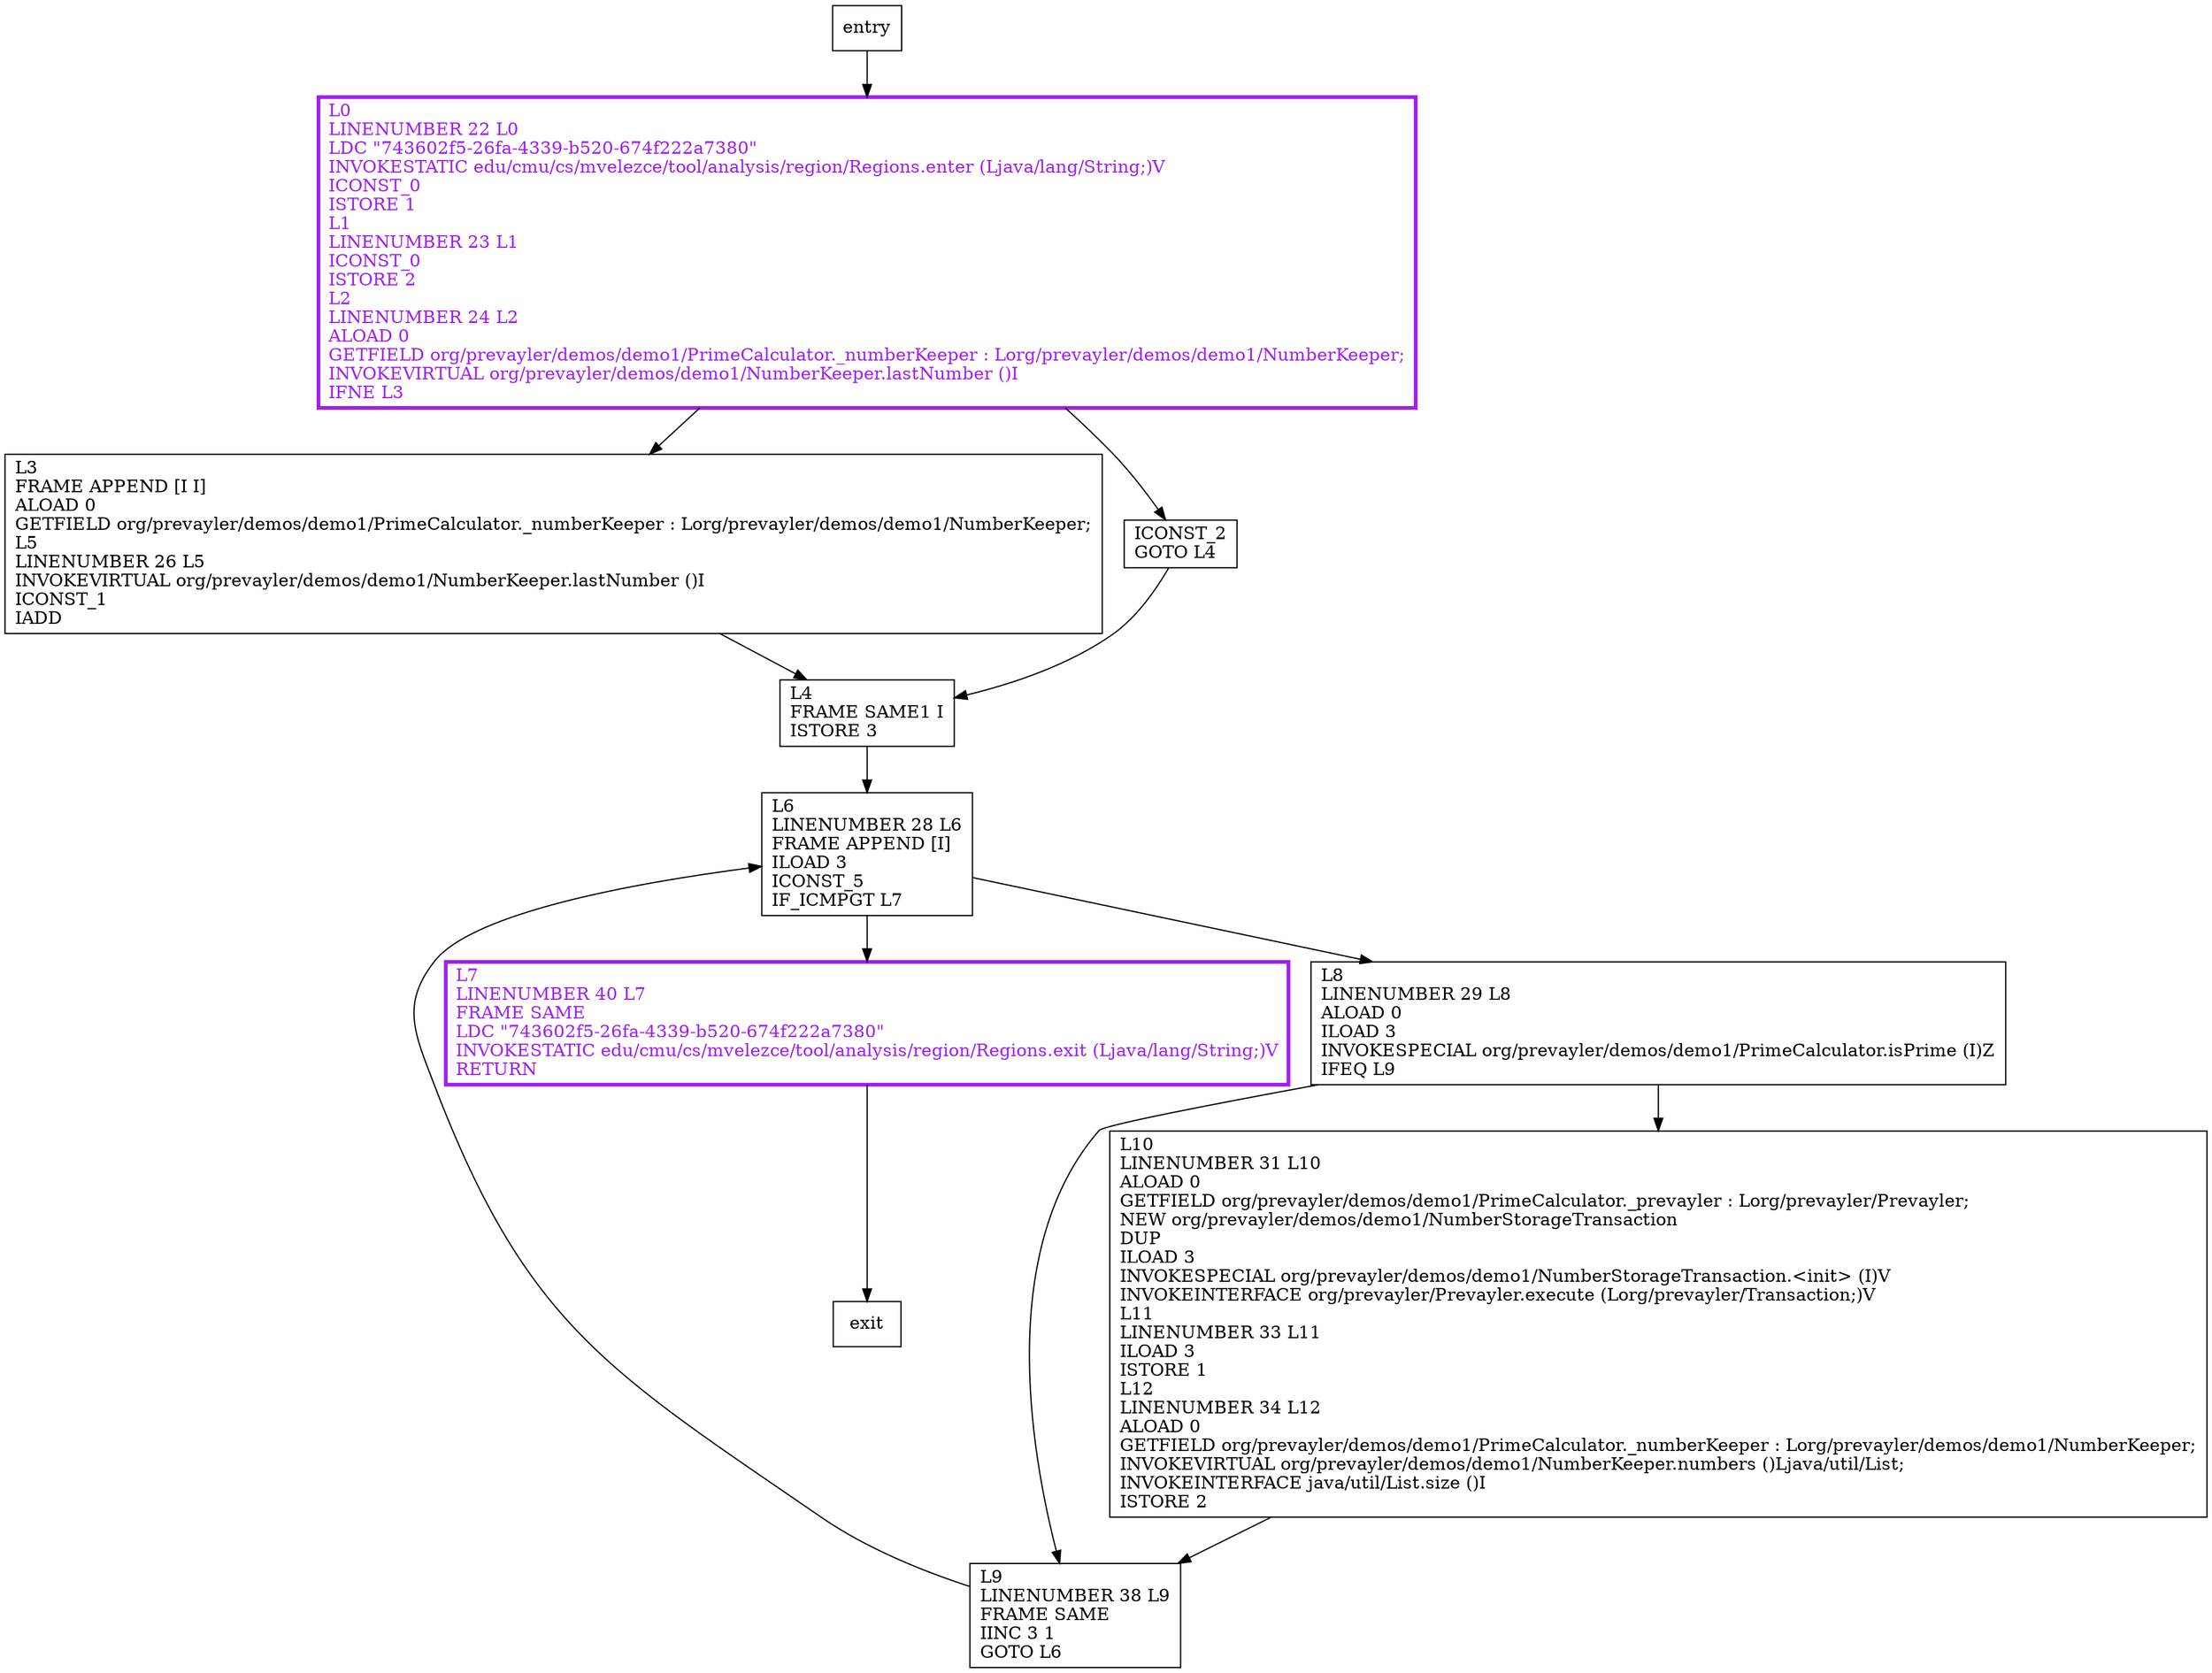 digraph start {
node [shape=record];
55975434 [label="L4\lFRAME SAME1 I\lISTORE 3\l"];
1877457306 [label="L3\lFRAME APPEND [I I]\lALOAD 0\lGETFIELD org/prevayler/demos/demo1/PrimeCalculator._numberKeeper : Lorg/prevayler/demos/demo1/NumberKeeper;\lL5\lLINENUMBER 26 L5\lINVOKEVIRTUAL org/prevayler/demos/demo1/NumberKeeper.lastNumber ()I\lICONST_1\lIADD\l"];
65508496 [label="ICONST_2\lGOTO L4\l"];
934707266 [label="L7\lLINENUMBER 40 L7\lFRAME SAME\lLDC \"743602f5-26fa-4339-b520-674f222a7380\"\lINVOKESTATIC edu/cmu/cs/mvelezce/tool/analysis/region/Regions.exit (Ljava/lang/String;)V\lRETURN\l"];
1513328490 [label="L9\lLINENUMBER 38 L9\lFRAME SAME\lIINC 3 1\lGOTO L6\l"];
210176616 [label="L0\lLINENUMBER 22 L0\lLDC \"743602f5-26fa-4339-b520-674f222a7380\"\lINVOKESTATIC edu/cmu/cs/mvelezce/tool/analysis/region/Regions.enter (Ljava/lang/String;)V\lICONST_0\lISTORE 1\lL1\lLINENUMBER 23 L1\lICONST_0\lISTORE 2\lL2\lLINENUMBER 24 L2\lALOAD 0\lGETFIELD org/prevayler/demos/demo1/PrimeCalculator._numberKeeper : Lorg/prevayler/demos/demo1/NumberKeeper;\lINVOKEVIRTUAL org/prevayler/demos/demo1/NumberKeeper.lastNumber ()I\lIFNE L3\l"];
1779520926 [label="L6\lLINENUMBER 28 L6\lFRAME APPEND [I]\lILOAD 3\lICONST_5\lIF_ICMPGT L7\l"];
1699726407 [label="L8\lLINENUMBER 29 L8\lALOAD 0\lILOAD 3\lINVOKESPECIAL org/prevayler/demos/demo1/PrimeCalculator.isPrime (I)Z\lIFEQ L9\l"];
1764129896 [label="L10\lLINENUMBER 31 L10\lALOAD 0\lGETFIELD org/prevayler/demos/demo1/PrimeCalculator._prevayler : Lorg/prevayler/Prevayler;\lNEW org/prevayler/demos/demo1/NumberStorageTransaction\lDUP\lILOAD 3\lINVOKESPECIAL org/prevayler/demos/demo1/NumberStorageTransaction.\<init\> (I)V\lINVOKEINTERFACE org/prevayler/Prevayler.execute (Lorg/prevayler/Transaction;)V\lL11\lLINENUMBER 33 L11\lILOAD 3\lISTORE 1\lL12\lLINENUMBER 34 L12\lALOAD 0\lGETFIELD org/prevayler/demos/demo1/PrimeCalculator._numberKeeper : Lorg/prevayler/demos/demo1/NumberKeeper;\lINVOKEVIRTUAL org/prevayler/demos/demo1/NumberKeeper.numbers ()Ljava/util/List;\lINVOKEINTERFACE java/util/List.size ()I\lISTORE 2\l"];
entry;
exit;
entry -> 210176616;
55975434 -> 1779520926;
1877457306 -> 55975434;
65508496 -> 55975434;
934707266 -> exit;
1513328490 -> 1779520926;
210176616 -> 1877457306;
210176616 -> 65508496;
1779520926 -> 934707266;
1779520926 -> 1699726407;
1699726407 -> 1513328490;
1699726407 -> 1764129896;
1764129896 -> 1513328490;
934707266[fontcolor="purple", penwidth=3, color="purple"];
210176616[fontcolor="purple", penwidth=3, color="purple"];
}
